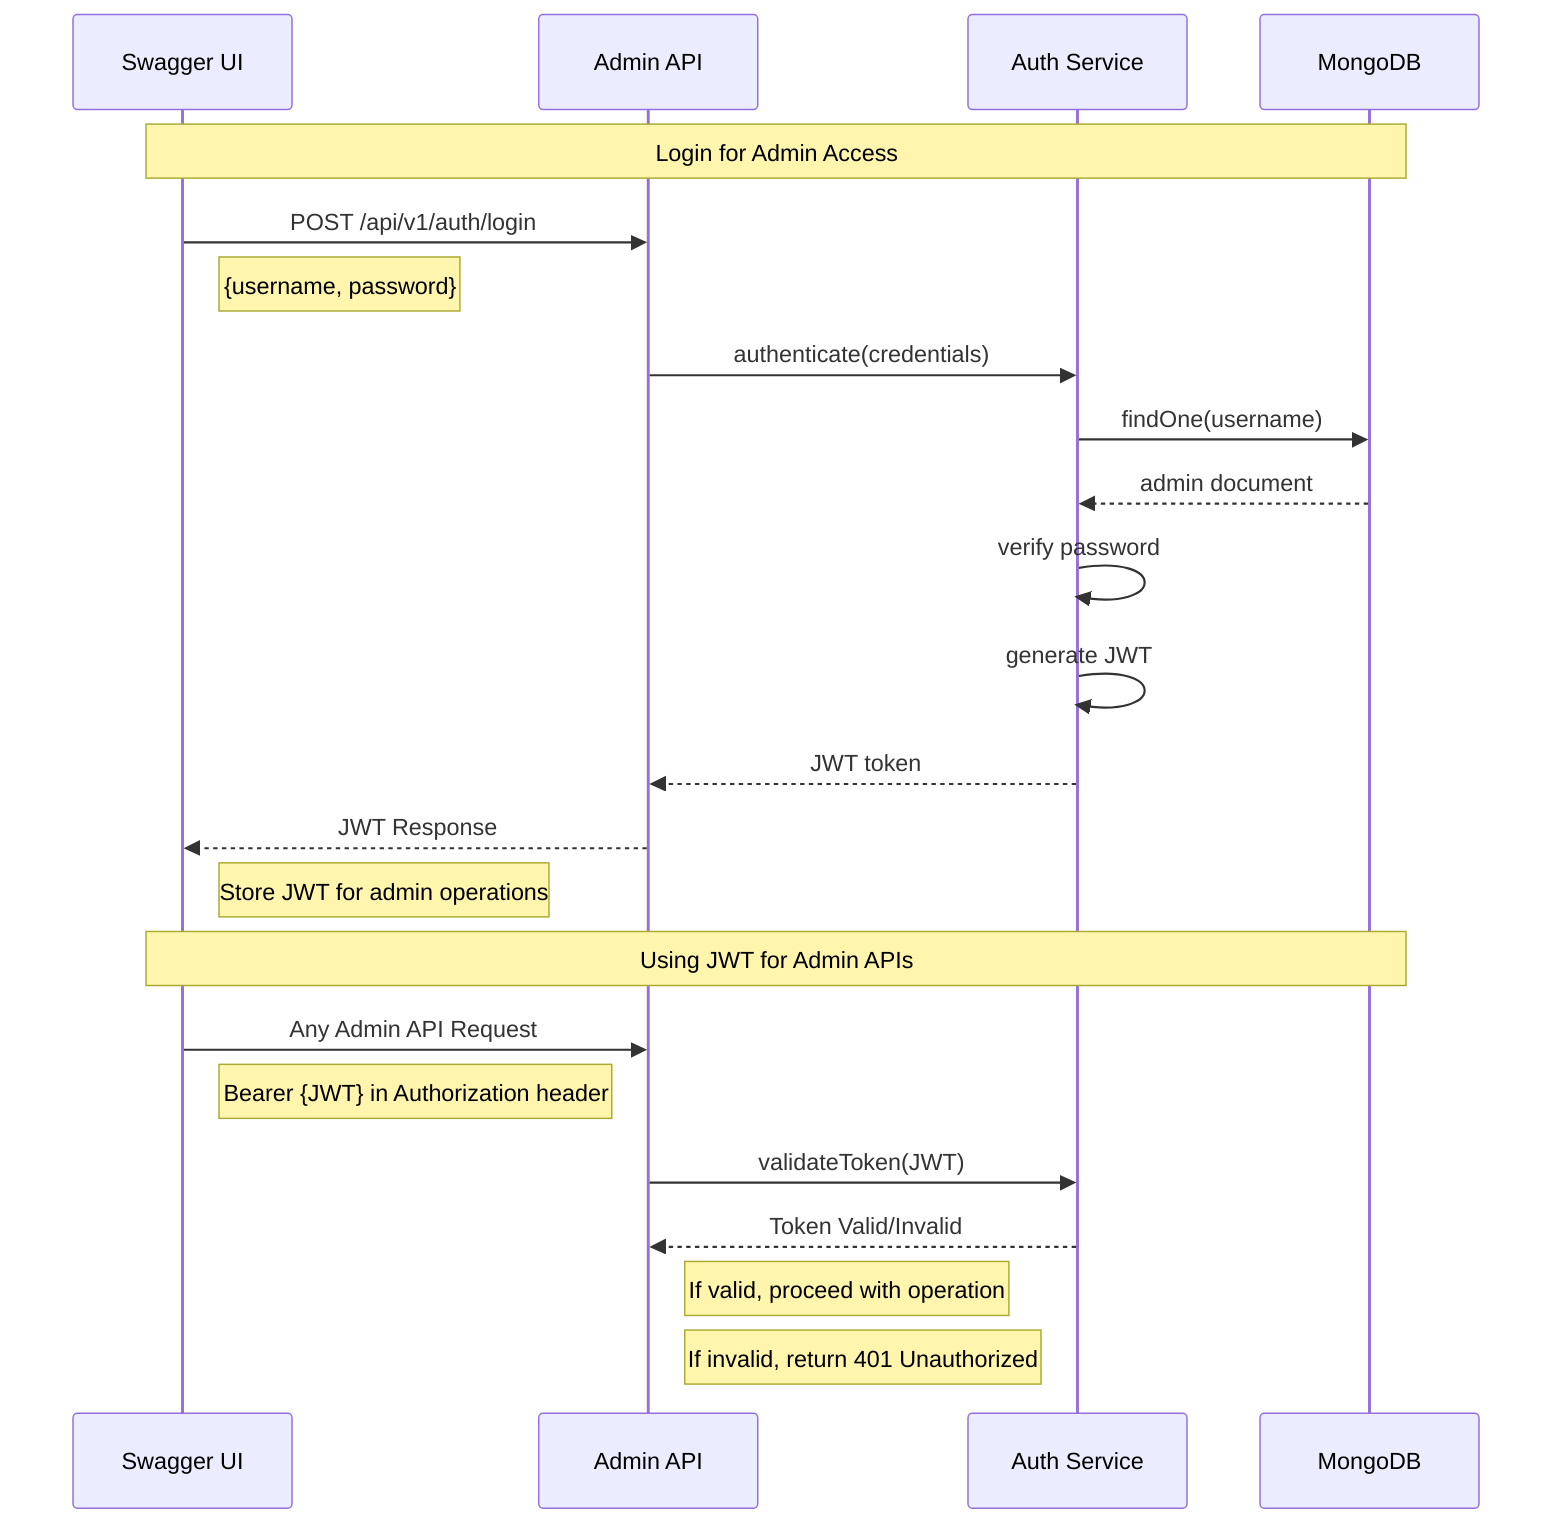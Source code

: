 sequenceDiagram
    participant SW as Swagger UI
    participant AA as Admin API
    participant AS as Auth Service
    participant DB as MongoDB

    Note over SW,DB: Login for Admin Access
    SW->>AA: POST /api/v1/auth/login
    Note right of SW: {username, password}
    AA->>AS: authenticate(credentials)
    AS->>DB: findOne(username)
    DB-->>AS: admin document
    AS->>AS: verify password
    AS->>AS: generate JWT
    AS-->>AA: JWT token
    AA-->>SW: JWT Response
    Note right of SW: Store JWT for admin operations

    Note over SW,DB: Using JWT for Admin APIs
    SW->>AA: Any Admin API Request
    Note right of SW: Bearer {JWT} in Authorization header
    AA->>AS: validateToken(JWT)
    AS-->>AA: Token Valid/Invalid
    Note right of AA: If valid, proceed with operation
    Note right of AA: If invalid, return 401 Unauthorized
